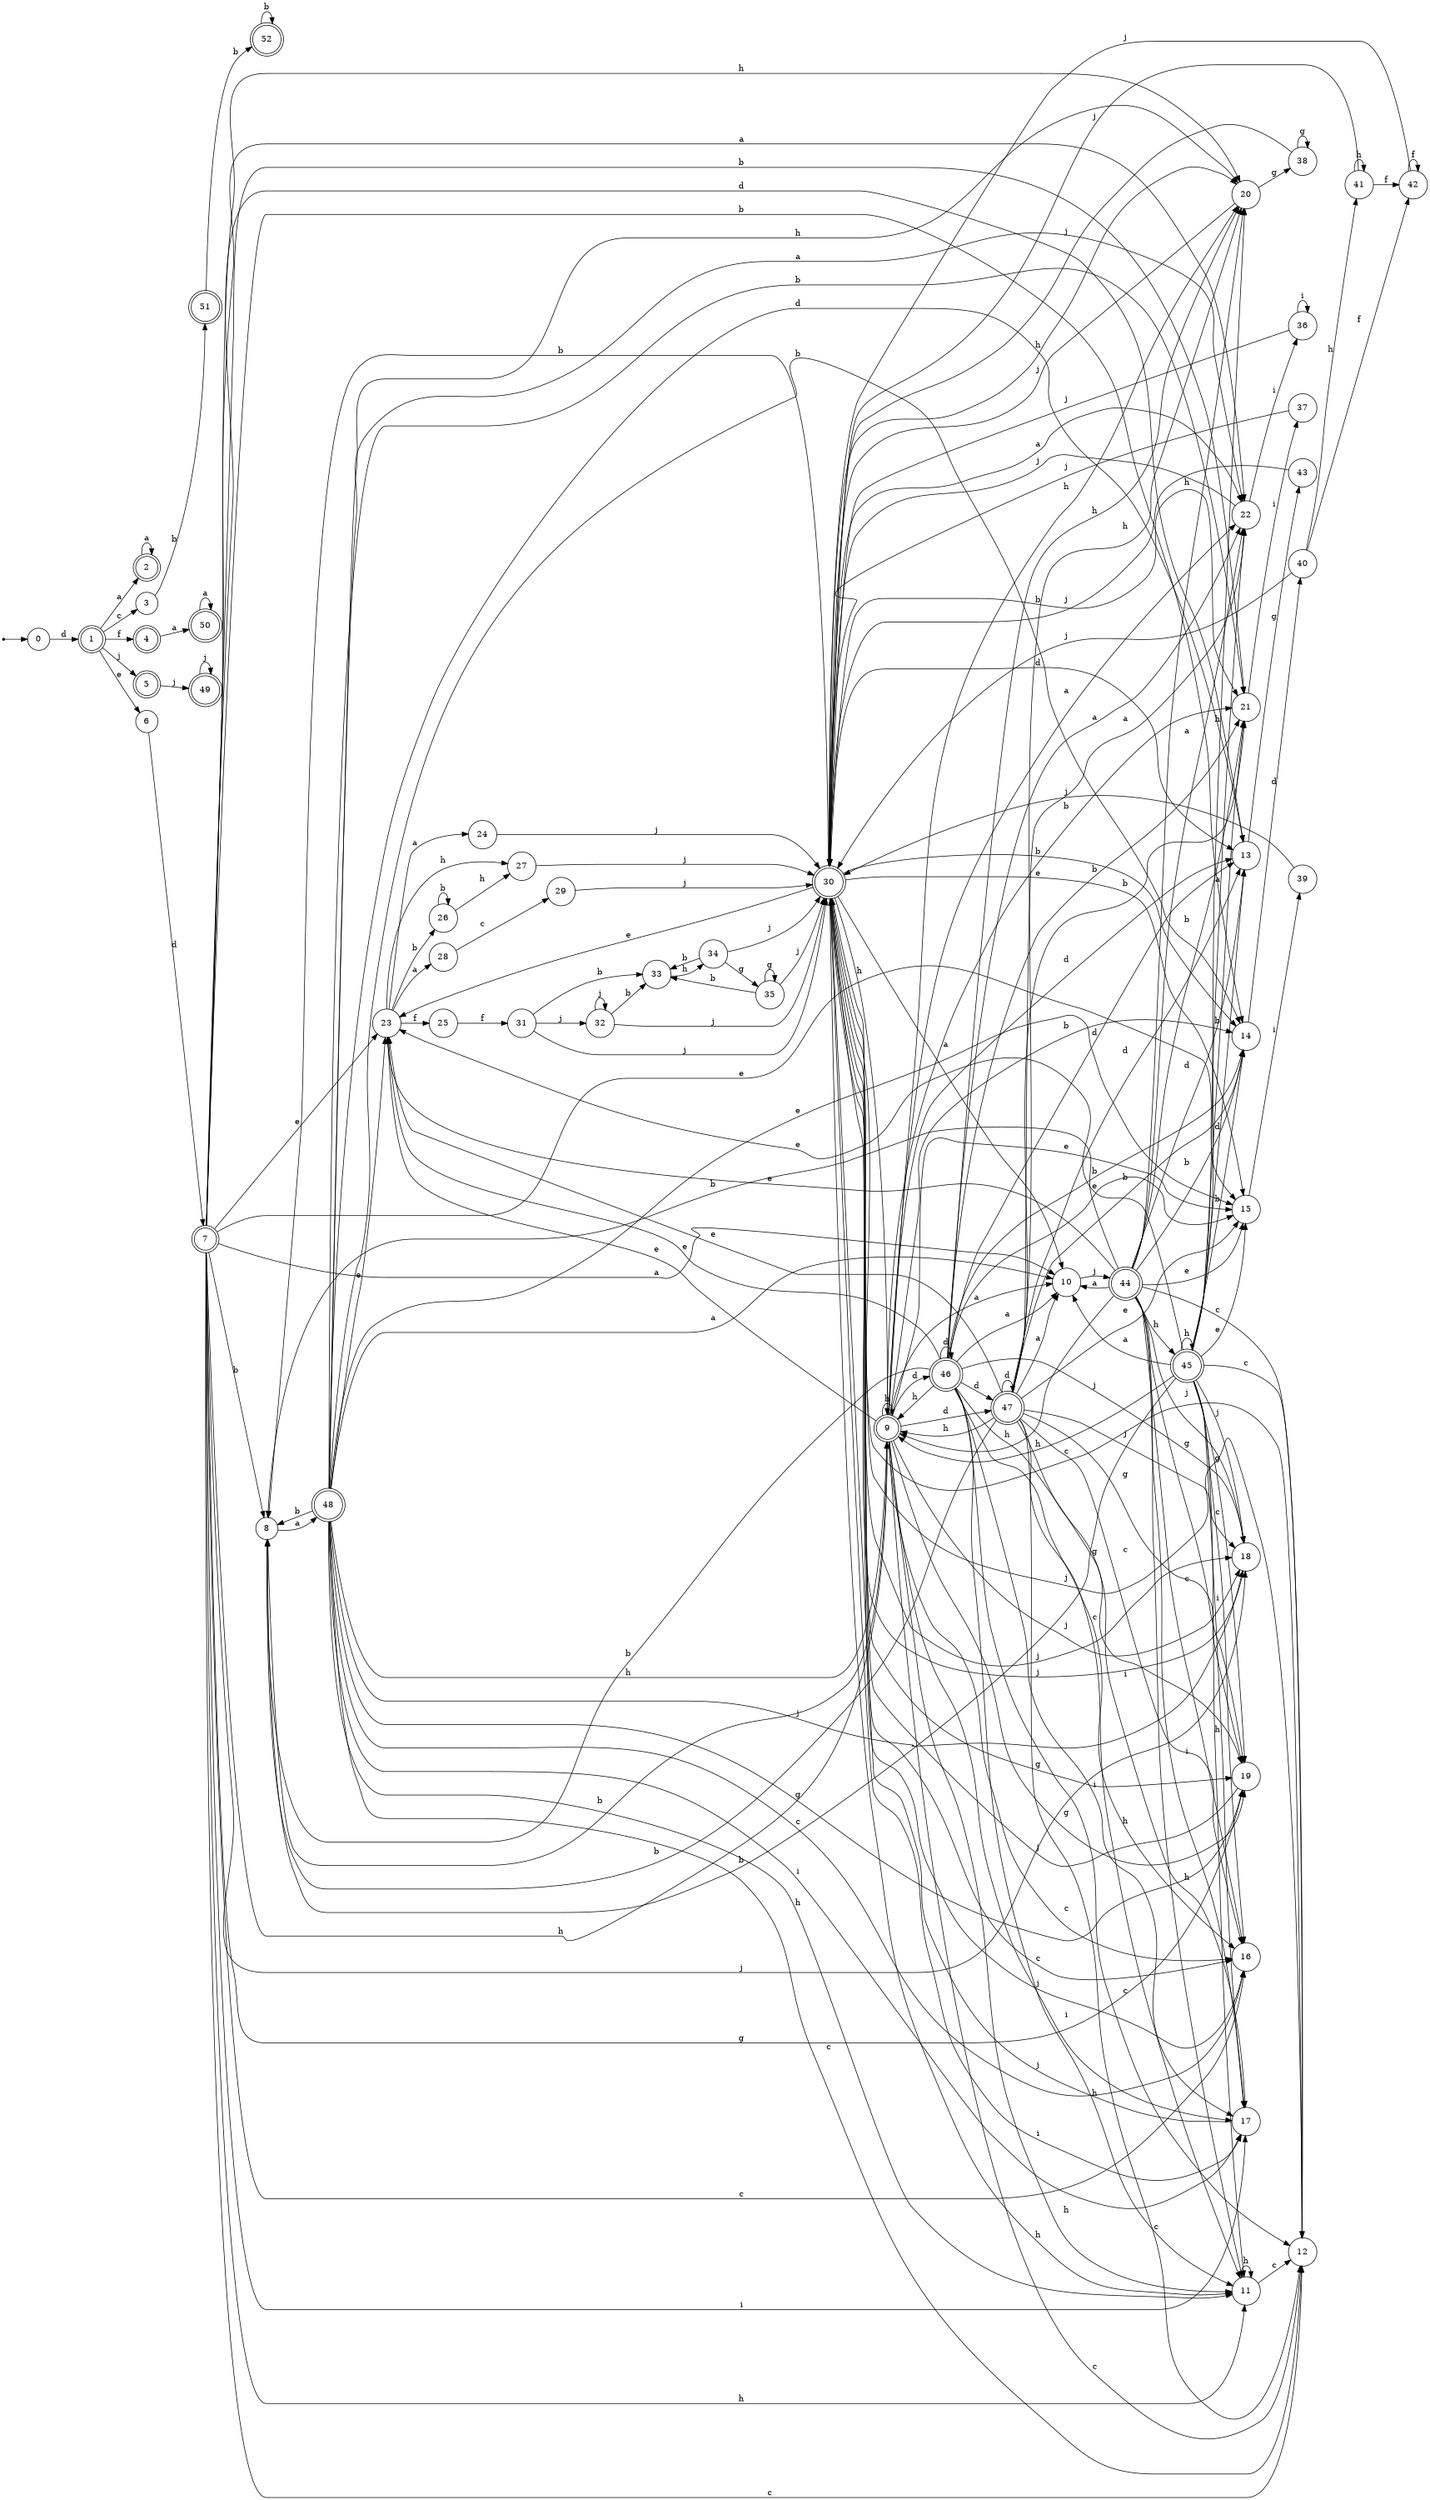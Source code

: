 digraph finite_state_machine {
rankdir=LR;
size="20,20";
node [shape = point]; "dummy0"
node [shape = circle]; "0";
"dummy0" -> "0";
node [shape = doublecircle]; "1";node [shape = doublecircle]; "2";node [shape = circle]; "3";
node [shape = doublecircle]; "4";node [shape = doublecircle]; "5";node [shape = circle]; "6";
node [shape = doublecircle]; "7";node [shape = circle]; "8";
node [shape = doublecircle]; "9";node [shape = circle]; "10";
node [shape = circle]; "11";
node [shape = circle]; "12";
node [shape = circle]; "13";
node [shape = circle]; "14";
node [shape = circle]; "15";
node [shape = circle]; "16";
node [shape = circle]; "17";
node [shape = circle]; "18";
node [shape = circle]; "19";
node [shape = circle]; "20";
node [shape = circle]; "21";
node [shape = circle]; "22";
node [shape = circle]; "23";
node [shape = circle]; "24";
node [shape = circle]; "25";
node [shape = circle]; "26";
node [shape = circle]; "27";
node [shape = circle]; "28";
node [shape = circle]; "29";
node [shape = doublecircle]; "30";node [shape = circle]; "31";
node [shape = circle]; "32";
node [shape = circle]; "33";
node [shape = circle]; "34";
node [shape = circle]; "35";
node [shape = circle]; "36";
node [shape = circle]; "37";
node [shape = circle]; "38";
node [shape = circle]; "39";
node [shape = circle]; "40";
node [shape = circle]; "41";
node [shape = circle]; "42";
node [shape = circle]; "43";
node [shape = doublecircle]; "44";node [shape = doublecircle]; "45";node [shape = doublecircle]; "46";node [shape = doublecircle]; "47";node [shape = doublecircle]; "48";node [shape = doublecircle]; "49";node [shape = doublecircle]; "50";node [shape = doublecircle]; "51";node [shape = doublecircle]; "52";"0" -> "1" [label = "d"];
 "1" -> "2" [label = "a"];
 "1" -> "3" [label = "c"];
 "1" -> "4" [label = "f"];
 "1" -> "5" [label = "j"];
 "1" -> "6" [label = "e"];
 "6" -> "7" [label = "d"];
 "7" -> "8" [label = "b"];
 "7" -> "21" [label = "b"];
 "7" -> "14" [label = "b"];
 "7" -> "9" [label = "h"];
 "7" -> "11" [label = "h"];
 "7" -> "20" [label = "h"];
 "7" -> "10" [label = "a"];
 "7" -> "22" [label = "a"];
 "7" -> "16" [label = "c"];
 "7" -> "12" [label = "c"];
 "7" -> "13" [label = "d"];
 "7" -> "23" [label = "e"];
 "7" -> "15" [label = "e"];
 "7" -> "17" [label = "i"];
 "7" -> "18" [label = "j"];
 "7" -> "19" [label = "g"];
 "23" -> "24" [label = "a"];
 "23" -> "28" [label = "a"];
 "23" -> "25" [label = "f"];
 "23" -> "26" [label = "b"];
 "23" -> "27" [label = "h"];
 "28" -> "29" [label = "c"];
 "29" -> "30" [label = "j"];
 "30" -> "9" [label = "h"];
 "30" -> "11" [label = "h"];
 "30" -> "20" [label = "h"];
 "30" -> "16" [label = "c"];
 "30" -> "12" [label = "c"];
 "30" -> "13" [label = "d"];
 "30" -> "8" [label = "b"];
 "30" -> "21" [label = "b"];
 "30" -> "14" [label = "b"];
 "30" -> "23" [label = "e"];
 "30" -> "15" [label = "e"];
 "30" -> "17" [label = "i"];
 "30" -> "18" [label = "j"];
 "30" -> "19" [label = "g"];
 "30" -> "10" [label = "a"];
 "30" -> "22" [label = "a"];
 "27" -> "30" [label = "j"];
 "26" -> "26" [label = "b"];
 "26" -> "27" [label = "h"];
 "25" -> "31" [label = "f"];
 "31" -> "32" [label = "j"];
 "31" -> "30" [label = "j"];
 "31" -> "33" [label = "b"];
 "33" -> "34" [label = "h"];
 "34" -> "33" [label = "b"];
 "34" -> "35" [label = "g"];
 "34" -> "30" [label = "j"];
 "35" -> "35" [label = "g"];
 "35" -> "33" [label = "b"];
 "35" -> "30" [label = "j"];
 "32" -> "32" [label = "j"];
 "32" -> "30" [label = "j"];
 "32" -> "33" [label = "b"];
 "24" -> "30" [label = "j"];
 "22" -> "36" [label = "i"];
 "22" -> "30" [label = "j"];
 "36" -> "36" [label = "i"];
 "36" -> "30" [label = "j"];
 "21" -> "37" [label = "i"];
 "37" -> "30" [label = "j"];
 "20" -> "38" [label = "g"];
 "20" -> "30" [label = "j"];
 "38" -> "38" [label = "g"];
 "38" -> "30" [label = "j"];
 "19" -> "30" [label = "j"];
 "18" -> "30" [label = "j"];
 "17" -> "30" [label = "j"];
 "16" -> "30" [label = "j"];
 "15" -> "39" [label = "i"];
 "39" -> "30" [label = "j"];
 "14" -> "40" [label = "d"];
 "40" -> "41" [label = "h"];
 "40" -> "42" [label = "f"];
 "40" -> "30" [label = "j"];
 "42" -> "42" [label = "f"];
 "42" -> "30" [label = "j"];
 "41" -> "41" [label = "h"];
 "41" -> "42" [label = "f"];
 "41" -> "30" [label = "j"];
 "13" -> "43" [label = "g"];
 "43" -> "30" [label = "j"];
 "12" -> "30" [label = "j"];
 "11" -> "11" [label = "h"];
 "11" -> "12" [label = "c"];
 "10" -> "44" [label = "j"];
 "44" -> "10" [label = "a"];
 "44" -> "22" [label = "a"];
 "44" -> "9" [label = "h"];
 "44" -> "11" [label = "h"];
 "44" -> "20" [label = "h"];
 "44" -> "45" [label = "h"];
 "44" -> "8" [label = "b"];
 "44" -> "21" [label = "b"];
 "44" -> "14" [label = "b"];
 "44" -> "16" [label = "c"];
 "44" -> "12" [label = "c"];
 "44" -> "13" [label = "d"];
 "44" -> "23" [label = "e"];
 "44" -> "15" [label = "e"];
 "44" -> "17" [label = "i"];
 "44" -> "18" [label = "j"];
 "44" -> "19" [label = "g"];
 "45" -> "9" [label = "h"];
 "45" -> "11" [label = "h"];
 "45" -> "20" [label = "h"];
 "45" -> "45" [label = "h"];
 "45" -> "10" [label = "a"];
 "45" -> "22" [label = "a"];
 "45" -> "8" [label = "b"];
 "45" -> "21" [label = "b"];
 "45" -> "14" [label = "b"];
 "45" -> "16" [label = "c"];
 "45" -> "12" [label = "c"];
 "45" -> "13" [label = "d"];
 "45" -> "23" [label = "e"];
 "45" -> "15" [label = "e"];
 "45" -> "17" [label = "i"];
 "45" -> "18" [label = "j"];
 "45" -> "19" [label = "g"];
 "9" -> "9" [label = "h"];
 "9" -> "11" [label = "h"];
 "9" -> "20" [label = "h"];
 "9" -> "13" [label = "d"];
 "9" -> "46" [label = "d"];
 "9" -> "47" [label = "d"];
 "9" -> "8" [label = "b"];
 "9" -> "21" [label = "b"];
 "9" -> "14" [label = "b"];
 "9" -> "10" [label = "a"];
 "9" -> "22" [label = "a"];
 "9" -> "16" [label = "c"];
 "9" -> "12" [label = "c"];
 "9" -> "23" [label = "e"];
 "9" -> "15" [label = "e"];
 "9" -> "17" [label = "i"];
 "9" -> "18" [label = "j"];
 "9" -> "19" [label = "g"];
 "47" -> "13" [label = "d"];
 "47" -> "47" [label = "d"];
 "47" -> "9" [label = "h"];
 "47" -> "11" [label = "h"];
 "47" -> "20" [label = "h"];
 "47" -> "8" [label = "b"];
 "47" -> "21" [label = "b"];
 "47" -> "14" [label = "b"];
 "47" -> "10" [label = "a"];
 "47" -> "22" [label = "a"];
 "47" -> "16" [label = "c"];
 "47" -> "12" [label = "c"];
 "47" -> "23" [label = "e"];
 "47" -> "15" [label = "e"];
 "47" -> "17" [label = "i"];
 "47" -> "18" [label = "j"];
 "47" -> "19" [label = "g"];
 "46" -> "13" [label = "d"];
 "46" -> "46" [label = "d"];
 "46" -> "47" [label = "d"];
 "46" -> "9" [label = "h"];
 "46" -> "11" [label = "h"];
 "46" -> "20" [label = "h"];
 "46" -> "8" [label = "b"];
 "46" -> "21" [label = "b"];
 "46" -> "14" [label = "b"];
 "46" -> "10" [label = "a"];
 "46" -> "22" [label = "a"];
 "46" -> "16" [label = "c"];
 "46" -> "12" [label = "c"];
 "46" -> "23" [label = "e"];
 "46" -> "15" [label = "e"];
 "46" -> "17" [label = "i"];
 "46" -> "18" [label = "j"];
 "46" -> "19" [label = "g"];
 "8" -> "48" [label = "a"];
 "48" -> "8" [label = "b"];
 "48" -> "21" [label = "b"];
 "48" -> "14" [label = "b"];
 "48" -> "9" [label = "h"];
 "48" -> "11" [label = "h"];
 "48" -> "20" [label = "h"];
 "48" -> "10" [label = "a"];
 "48" -> "22" [label = "a"];
 "48" -> "16" [label = "c"];
 "48" -> "12" [label = "c"];
 "48" -> "13" [label = "d"];
 "48" -> "23" [label = "e"];
 "48" -> "15" [label = "e"];
 "48" -> "17" [label = "i"];
 "48" -> "18" [label = "j"];
 "48" -> "19" [label = "g"];
 "5" -> "49" [label = "j"];
 "49" -> "49" [label = "j"];
 "4" -> "50" [label = "a"];
 "50" -> "50" [label = "a"];
 "3" -> "51" [label = "b"];
 "51" -> "52" [label = "b"];
 "52" -> "52" [label = "b"];
 "2" -> "2" [label = "a"];
 }
